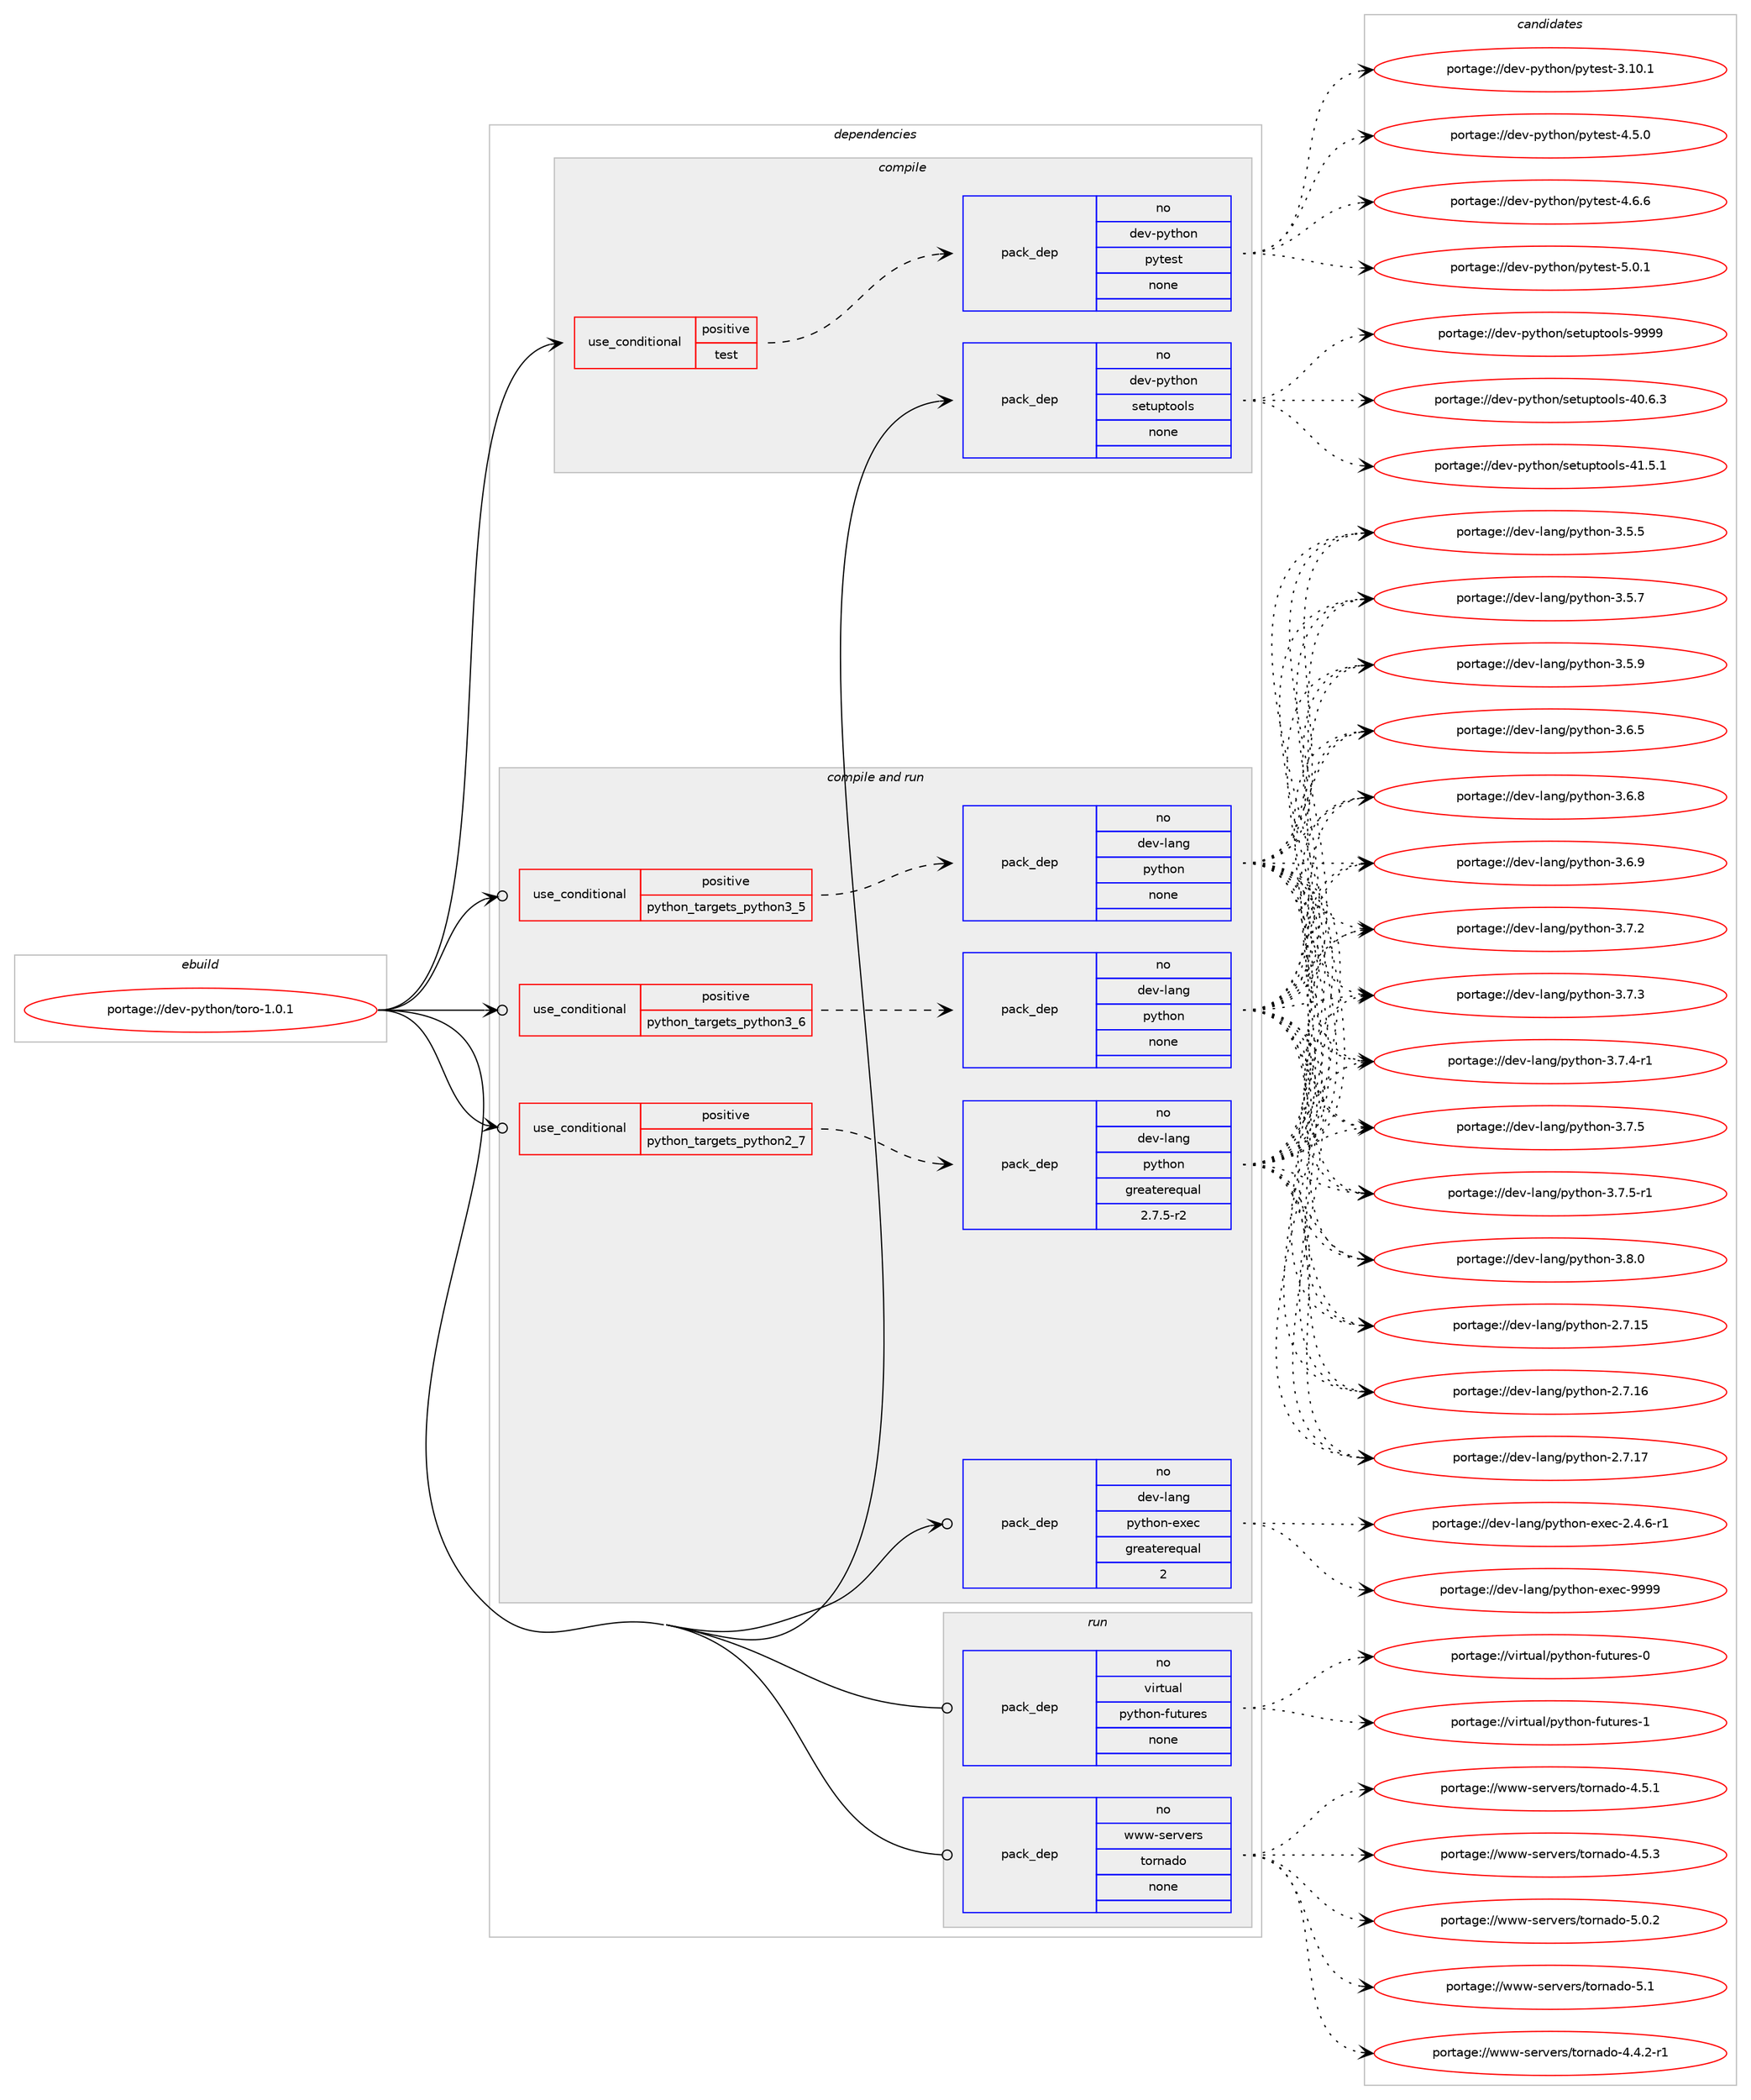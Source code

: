 digraph prolog {

# *************
# Graph options
# *************

newrank=true;
concentrate=true;
compound=true;
graph [rankdir=LR,fontname=Helvetica,fontsize=10,ranksep=1.5];#, ranksep=2.5, nodesep=0.2];
edge  [arrowhead=vee];
node  [fontname=Helvetica,fontsize=10];

# **********
# The ebuild
# **********

subgraph cluster_leftcol {
color=gray;
rank=same;
label=<<i>ebuild</i>>;
id [label="portage://dev-python/toro-1.0.1", color=red, width=4, href="../dev-python/toro-1.0.1.svg"];
}

# ****************
# The dependencies
# ****************

subgraph cluster_midcol {
color=gray;
label=<<i>dependencies</i>>;
subgraph cluster_compile {
fillcolor="#eeeeee";
style=filled;
label=<<i>compile</i>>;
subgraph cond39865 {
dependency176033 [label=<<TABLE BORDER="0" CELLBORDER="1" CELLSPACING="0" CELLPADDING="4"><TR><TD ROWSPAN="3" CELLPADDING="10">use_conditional</TD></TR><TR><TD>positive</TD></TR><TR><TD>test</TD></TR></TABLE>>, shape=none, color=red];
subgraph pack132764 {
dependency176034 [label=<<TABLE BORDER="0" CELLBORDER="1" CELLSPACING="0" CELLPADDING="4" WIDTH="220"><TR><TD ROWSPAN="6" CELLPADDING="30">pack_dep</TD></TR><TR><TD WIDTH="110">no</TD></TR><TR><TD>dev-python</TD></TR><TR><TD>pytest</TD></TR><TR><TD>none</TD></TR><TR><TD></TD></TR></TABLE>>, shape=none, color=blue];
}
dependency176033:e -> dependency176034:w [weight=20,style="dashed",arrowhead="vee"];
}
id:e -> dependency176033:w [weight=20,style="solid",arrowhead="vee"];
subgraph pack132765 {
dependency176035 [label=<<TABLE BORDER="0" CELLBORDER="1" CELLSPACING="0" CELLPADDING="4" WIDTH="220"><TR><TD ROWSPAN="6" CELLPADDING="30">pack_dep</TD></TR><TR><TD WIDTH="110">no</TD></TR><TR><TD>dev-python</TD></TR><TR><TD>setuptools</TD></TR><TR><TD>none</TD></TR><TR><TD></TD></TR></TABLE>>, shape=none, color=blue];
}
id:e -> dependency176035:w [weight=20,style="solid",arrowhead="vee"];
}
subgraph cluster_compileandrun {
fillcolor="#eeeeee";
style=filled;
label=<<i>compile and run</i>>;
subgraph cond39866 {
dependency176036 [label=<<TABLE BORDER="0" CELLBORDER="1" CELLSPACING="0" CELLPADDING="4"><TR><TD ROWSPAN="3" CELLPADDING="10">use_conditional</TD></TR><TR><TD>positive</TD></TR><TR><TD>python_targets_python2_7</TD></TR></TABLE>>, shape=none, color=red];
subgraph pack132766 {
dependency176037 [label=<<TABLE BORDER="0" CELLBORDER="1" CELLSPACING="0" CELLPADDING="4" WIDTH="220"><TR><TD ROWSPAN="6" CELLPADDING="30">pack_dep</TD></TR><TR><TD WIDTH="110">no</TD></TR><TR><TD>dev-lang</TD></TR><TR><TD>python</TD></TR><TR><TD>greaterequal</TD></TR><TR><TD>2.7.5-r2</TD></TR></TABLE>>, shape=none, color=blue];
}
dependency176036:e -> dependency176037:w [weight=20,style="dashed",arrowhead="vee"];
}
id:e -> dependency176036:w [weight=20,style="solid",arrowhead="odotvee"];
subgraph cond39867 {
dependency176038 [label=<<TABLE BORDER="0" CELLBORDER="1" CELLSPACING="0" CELLPADDING="4"><TR><TD ROWSPAN="3" CELLPADDING="10">use_conditional</TD></TR><TR><TD>positive</TD></TR><TR><TD>python_targets_python3_5</TD></TR></TABLE>>, shape=none, color=red];
subgraph pack132767 {
dependency176039 [label=<<TABLE BORDER="0" CELLBORDER="1" CELLSPACING="0" CELLPADDING="4" WIDTH="220"><TR><TD ROWSPAN="6" CELLPADDING="30">pack_dep</TD></TR><TR><TD WIDTH="110">no</TD></TR><TR><TD>dev-lang</TD></TR><TR><TD>python</TD></TR><TR><TD>none</TD></TR><TR><TD></TD></TR></TABLE>>, shape=none, color=blue];
}
dependency176038:e -> dependency176039:w [weight=20,style="dashed",arrowhead="vee"];
}
id:e -> dependency176038:w [weight=20,style="solid",arrowhead="odotvee"];
subgraph cond39868 {
dependency176040 [label=<<TABLE BORDER="0" CELLBORDER="1" CELLSPACING="0" CELLPADDING="4"><TR><TD ROWSPAN="3" CELLPADDING="10">use_conditional</TD></TR><TR><TD>positive</TD></TR><TR><TD>python_targets_python3_6</TD></TR></TABLE>>, shape=none, color=red];
subgraph pack132768 {
dependency176041 [label=<<TABLE BORDER="0" CELLBORDER="1" CELLSPACING="0" CELLPADDING="4" WIDTH="220"><TR><TD ROWSPAN="6" CELLPADDING="30">pack_dep</TD></TR><TR><TD WIDTH="110">no</TD></TR><TR><TD>dev-lang</TD></TR><TR><TD>python</TD></TR><TR><TD>none</TD></TR><TR><TD></TD></TR></TABLE>>, shape=none, color=blue];
}
dependency176040:e -> dependency176041:w [weight=20,style="dashed",arrowhead="vee"];
}
id:e -> dependency176040:w [weight=20,style="solid",arrowhead="odotvee"];
subgraph pack132769 {
dependency176042 [label=<<TABLE BORDER="0" CELLBORDER="1" CELLSPACING="0" CELLPADDING="4" WIDTH="220"><TR><TD ROWSPAN="6" CELLPADDING="30">pack_dep</TD></TR><TR><TD WIDTH="110">no</TD></TR><TR><TD>dev-lang</TD></TR><TR><TD>python-exec</TD></TR><TR><TD>greaterequal</TD></TR><TR><TD>2</TD></TR></TABLE>>, shape=none, color=blue];
}
id:e -> dependency176042:w [weight=20,style="solid",arrowhead="odotvee"];
}
subgraph cluster_run {
fillcolor="#eeeeee";
style=filled;
label=<<i>run</i>>;
subgraph pack132770 {
dependency176043 [label=<<TABLE BORDER="0" CELLBORDER="1" CELLSPACING="0" CELLPADDING="4" WIDTH="220"><TR><TD ROWSPAN="6" CELLPADDING="30">pack_dep</TD></TR><TR><TD WIDTH="110">no</TD></TR><TR><TD>virtual</TD></TR><TR><TD>python-futures</TD></TR><TR><TD>none</TD></TR><TR><TD></TD></TR></TABLE>>, shape=none, color=blue];
}
id:e -> dependency176043:w [weight=20,style="solid",arrowhead="odot"];
subgraph pack132771 {
dependency176044 [label=<<TABLE BORDER="0" CELLBORDER="1" CELLSPACING="0" CELLPADDING="4" WIDTH="220"><TR><TD ROWSPAN="6" CELLPADDING="30">pack_dep</TD></TR><TR><TD WIDTH="110">no</TD></TR><TR><TD>www-servers</TD></TR><TR><TD>tornado</TD></TR><TR><TD>none</TD></TR><TR><TD></TD></TR></TABLE>>, shape=none, color=blue];
}
id:e -> dependency176044:w [weight=20,style="solid",arrowhead="odot"];
}
}

# **************
# The candidates
# **************

subgraph cluster_choices {
rank=same;
color=gray;
label=<<i>candidates</i>>;

subgraph choice132764 {
color=black;
nodesep=1;
choiceportage100101118451121211161041111104711212111610111511645514649484649 [label="portage://dev-python/pytest-3.10.1", color=red, width=4,href="../dev-python/pytest-3.10.1.svg"];
choiceportage1001011184511212111610411111047112121116101115116455246534648 [label="portage://dev-python/pytest-4.5.0", color=red, width=4,href="../dev-python/pytest-4.5.0.svg"];
choiceportage1001011184511212111610411111047112121116101115116455246544654 [label="portage://dev-python/pytest-4.6.6", color=red, width=4,href="../dev-python/pytest-4.6.6.svg"];
choiceportage1001011184511212111610411111047112121116101115116455346484649 [label="portage://dev-python/pytest-5.0.1", color=red, width=4,href="../dev-python/pytest-5.0.1.svg"];
dependency176034:e -> choiceportage100101118451121211161041111104711212111610111511645514649484649:w [style=dotted,weight="100"];
dependency176034:e -> choiceportage1001011184511212111610411111047112121116101115116455246534648:w [style=dotted,weight="100"];
dependency176034:e -> choiceportage1001011184511212111610411111047112121116101115116455246544654:w [style=dotted,weight="100"];
dependency176034:e -> choiceportage1001011184511212111610411111047112121116101115116455346484649:w [style=dotted,weight="100"];
}
subgraph choice132765 {
color=black;
nodesep=1;
choiceportage100101118451121211161041111104711510111611711211611111110811545524846544651 [label="portage://dev-python/setuptools-40.6.3", color=red, width=4,href="../dev-python/setuptools-40.6.3.svg"];
choiceportage100101118451121211161041111104711510111611711211611111110811545524946534649 [label="portage://dev-python/setuptools-41.5.1", color=red, width=4,href="../dev-python/setuptools-41.5.1.svg"];
choiceportage10010111845112121116104111110471151011161171121161111111081154557575757 [label="portage://dev-python/setuptools-9999", color=red, width=4,href="../dev-python/setuptools-9999.svg"];
dependency176035:e -> choiceportage100101118451121211161041111104711510111611711211611111110811545524846544651:w [style=dotted,weight="100"];
dependency176035:e -> choiceportage100101118451121211161041111104711510111611711211611111110811545524946534649:w [style=dotted,weight="100"];
dependency176035:e -> choiceportage10010111845112121116104111110471151011161171121161111111081154557575757:w [style=dotted,weight="100"];
}
subgraph choice132766 {
color=black;
nodesep=1;
choiceportage10010111845108971101034711212111610411111045504655464953 [label="portage://dev-lang/python-2.7.15", color=red, width=4,href="../dev-lang/python-2.7.15.svg"];
choiceportage10010111845108971101034711212111610411111045504655464954 [label="portage://dev-lang/python-2.7.16", color=red, width=4,href="../dev-lang/python-2.7.16.svg"];
choiceportage10010111845108971101034711212111610411111045504655464955 [label="portage://dev-lang/python-2.7.17", color=red, width=4,href="../dev-lang/python-2.7.17.svg"];
choiceportage100101118451089711010347112121116104111110455146534653 [label="portage://dev-lang/python-3.5.5", color=red, width=4,href="../dev-lang/python-3.5.5.svg"];
choiceportage100101118451089711010347112121116104111110455146534655 [label="portage://dev-lang/python-3.5.7", color=red, width=4,href="../dev-lang/python-3.5.7.svg"];
choiceportage100101118451089711010347112121116104111110455146534657 [label="portage://dev-lang/python-3.5.9", color=red, width=4,href="../dev-lang/python-3.5.9.svg"];
choiceportage100101118451089711010347112121116104111110455146544653 [label="portage://dev-lang/python-3.6.5", color=red, width=4,href="../dev-lang/python-3.6.5.svg"];
choiceportage100101118451089711010347112121116104111110455146544656 [label="portage://dev-lang/python-3.6.8", color=red, width=4,href="../dev-lang/python-3.6.8.svg"];
choiceportage100101118451089711010347112121116104111110455146544657 [label="portage://dev-lang/python-3.6.9", color=red, width=4,href="../dev-lang/python-3.6.9.svg"];
choiceportage100101118451089711010347112121116104111110455146554650 [label="portage://dev-lang/python-3.7.2", color=red, width=4,href="../dev-lang/python-3.7.2.svg"];
choiceportage100101118451089711010347112121116104111110455146554651 [label="portage://dev-lang/python-3.7.3", color=red, width=4,href="../dev-lang/python-3.7.3.svg"];
choiceportage1001011184510897110103471121211161041111104551465546524511449 [label="portage://dev-lang/python-3.7.4-r1", color=red, width=4,href="../dev-lang/python-3.7.4-r1.svg"];
choiceportage100101118451089711010347112121116104111110455146554653 [label="portage://dev-lang/python-3.7.5", color=red, width=4,href="../dev-lang/python-3.7.5.svg"];
choiceportage1001011184510897110103471121211161041111104551465546534511449 [label="portage://dev-lang/python-3.7.5-r1", color=red, width=4,href="../dev-lang/python-3.7.5-r1.svg"];
choiceportage100101118451089711010347112121116104111110455146564648 [label="portage://dev-lang/python-3.8.0", color=red, width=4,href="../dev-lang/python-3.8.0.svg"];
dependency176037:e -> choiceportage10010111845108971101034711212111610411111045504655464953:w [style=dotted,weight="100"];
dependency176037:e -> choiceportage10010111845108971101034711212111610411111045504655464954:w [style=dotted,weight="100"];
dependency176037:e -> choiceportage10010111845108971101034711212111610411111045504655464955:w [style=dotted,weight="100"];
dependency176037:e -> choiceportage100101118451089711010347112121116104111110455146534653:w [style=dotted,weight="100"];
dependency176037:e -> choiceportage100101118451089711010347112121116104111110455146534655:w [style=dotted,weight="100"];
dependency176037:e -> choiceportage100101118451089711010347112121116104111110455146534657:w [style=dotted,weight="100"];
dependency176037:e -> choiceportage100101118451089711010347112121116104111110455146544653:w [style=dotted,weight="100"];
dependency176037:e -> choiceportage100101118451089711010347112121116104111110455146544656:w [style=dotted,weight="100"];
dependency176037:e -> choiceportage100101118451089711010347112121116104111110455146544657:w [style=dotted,weight="100"];
dependency176037:e -> choiceportage100101118451089711010347112121116104111110455146554650:w [style=dotted,weight="100"];
dependency176037:e -> choiceportage100101118451089711010347112121116104111110455146554651:w [style=dotted,weight="100"];
dependency176037:e -> choiceportage1001011184510897110103471121211161041111104551465546524511449:w [style=dotted,weight="100"];
dependency176037:e -> choiceportage100101118451089711010347112121116104111110455146554653:w [style=dotted,weight="100"];
dependency176037:e -> choiceportage1001011184510897110103471121211161041111104551465546534511449:w [style=dotted,weight="100"];
dependency176037:e -> choiceportage100101118451089711010347112121116104111110455146564648:w [style=dotted,weight="100"];
}
subgraph choice132767 {
color=black;
nodesep=1;
choiceportage10010111845108971101034711212111610411111045504655464953 [label="portage://dev-lang/python-2.7.15", color=red, width=4,href="../dev-lang/python-2.7.15.svg"];
choiceportage10010111845108971101034711212111610411111045504655464954 [label="portage://dev-lang/python-2.7.16", color=red, width=4,href="../dev-lang/python-2.7.16.svg"];
choiceportage10010111845108971101034711212111610411111045504655464955 [label="portage://dev-lang/python-2.7.17", color=red, width=4,href="../dev-lang/python-2.7.17.svg"];
choiceportage100101118451089711010347112121116104111110455146534653 [label="portage://dev-lang/python-3.5.5", color=red, width=4,href="../dev-lang/python-3.5.5.svg"];
choiceportage100101118451089711010347112121116104111110455146534655 [label="portage://dev-lang/python-3.5.7", color=red, width=4,href="../dev-lang/python-3.5.7.svg"];
choiceportage100101118451089711010347112121116104111110455146534657 [label="portage://dev-lang/python-3.5.9", color=red, width=4,href="../dev-lang/python-3.5.9.svg"];
choiceportage100101118451089711010347112121116104111110455146544653 [label="portage://dev-lang/python-3.6.5", color=red, width=4,href="../dev-lang/python-3.6.5.svg"];
choiceportage100101118451089711010347112121116104111110455146544656 [label="portage://dev-lang/python-3.6.8", color=red, width=4,href="../dev-lang/python-3.6.8.svg"];
choiceportage100101118451089711010347112121116104111110455146544657 [label="portage://dev-lang/python-3.6.9", color=red, width=4,href="../dev-lang/python-3.6.9.svg"];
choiceportage100101118451089711010347112121116104111110455146554650 [label="portage://dev-lang/python-3.7.2", color=red, width=4,href="../dev-lang/python-3.7.2.svg"];
choiceportage100101118451089711010347112121116104111110455146554651 [label="portage://dev-lang/python-3.7.3", color=red, width=4,href="../dev-lang/python-3.7.3.svg"];
choiceportage1001011184510897110103471121211161041111104551465546524511449 [label="portage://dev-lang/python-3.7.4-r1", color=red, width=4,href="../dev-lang/python-3.7.4-r1.svg"];
choiceportage100101118451089711010347112121116104111110455146554653 [label="portage://dev-lang/python-3.7.5", color=red, width=4,href="../dev-lang/python-3.7.5.svg"];
choiceportage1001011184510897110103471121211161041111104551465546534511449 [label="portage://dev-lang/python-3.7.5-r1", color=red, width=4,href="../dev-lang/python-3.7.5-r1.svg"];
choiceportage100101118451089711010347112121116104111110455146564648 [label="portage://dev-lang/python-3.8.0", color=red, width=4,href="../dev-lang/python-3.8.0.svg"];
dependency176039:e -> choiceportage10010111845108971101034711212111610411111045504655464953:w [style=dotted,weight="100"];
dependency176039:e -> choiceportage10010111845108971101034711212111610411111045504655464954:w [style=dotted,weight="100"];
dependency176039:e -> choiceportage10010111845108971101034711212111610411111045504655464955:w [style=dotted,weight="100"];
dependency176039:e -> choiceportage100101118451089711010347112121116104111110455146534653:w [style=dotted,weight="100"];
dependency176039:e -> choiceportage100101118451089711010347112121116104111110455146534655:w [style=dotted,weight="100"];
dependency176039:e -> choiceportage100101118451089711010347112121116104111110455146534657:w [style=dotted,weight="100"];
dependency176039:e -> choiceportage100101118451089711010347112121116104111110455146544653:w [style=dotted,weight="100"];
dependency176039:e -> choiceportage100101118451089711010347112121116104111110455146544656:w [style=dotted,weight="100"];
dependency176039:e -> choiceportage100101118451089711010347112121116104111110455146544657:w [style=dotted,weight="100"];
dependency176039:e -> choiceportage100101118451089711010347112121116104111110455146554650:w [style=dotted,weight="100"];
dependency176039:e -> choiceportage100101118451089711010347112121116104111110455146554651:w [style=dotted,weight="100"];
dependency176039:e -> choiceportage1001011184510897110103471121211161041111104551465546524511449:w [style=dotted,weight="100"];
dependency176039:e -> choiceportage100101118451089711010347112121116104111110455146554653:w [style=dotted,weight="100"];
dependency176039:e -> choiceportage1001011184510897110103471121211161041111104551465546534511449:w [style=dotted,weight="100"];
dependency176039:e -> choiceportage100101118451089711010347112121116104111110455146564648:w [style=dotted,weight="100"];
}
subgraph choice132768 {
color=black;
nodesep=1;
choiceportage10010111845108971101034711212111610411111045504655464953 [label="portage://dev-lang/python-2.7.15", color=red, width=4,href="../dev-lang/python-2.7.15.svg"];
choiceportage10010111845108971101034711212111610411111045504655464954 [label="portage://dev-lang/python-2.7.16", color=red, width=4,href="../dev-lang/python-2.7.16.svg"];
choiceportage10010111845108971101034711212111610411111045504655464955 [label="portage://dev-lang/python-2.7.17", color=red, width=4,href="../dev-lang/python-2.7.17.svg"];
choiceportage100101118451089711010347112121116104111110455146534653 [label="portage://dev-lang/python-3.5.5", color=red, width=4,href="../dev-lang/python-3.5.5.svg"];
choiceportage100101118451089711010347112121116104111110455146534655 [label="portage://dev-lang/python-3.5.7", color=red, width=4,href="../dev-lang/python-3.5.7.svg"];
choiceportage100101118451089711010347112121116104111110455146534657 [label="portage://dev-lang/python-3.5.9", color=red, width=4,href="../dev-lang/python-3.5.9.svg"];
choiceportage100101118451089711010347112121116104111110455146544653 [label="portage://dev-lang/python-3.6.5", color=red, width=4,href="../dev-lang/python-3.6.5.svg"];
choiceportage100101118451089711010347112121116104111110455146544656 [label="portage://dev-lang/python-3.6.8", color=red, width=4,href="../dev-lang/python-3.6.8.svg"];
choiceportage100101118451089711010347112121116104111110455146544657 [label="portage://dev-lang/python-3.6.9", color=red, width=4,href="../dev-lang/python-3.6.9.svg"];
choiceportage100101118451089711010347112121116104111110455146554650 [label="portage://dev-lang/python-3.7.2", color=red, width=4,href="../dev-lang/python-3.7.2.svg"];
choiceportage100101118451089711010347112121116104111110455146554651 [label="portage://dev-lang/python-3.7.3", color=red, width=4,href="../dev-lang/python-3.7.3.svg"];
choiceportage1001011184510897110103471121211161041111104551465546524511449 [label="portage://dev-lang/python-3.7.4-r1", color=red, width=4,href="../dev-lang/python-3.7.4-r1.svg"];
choiceportage100101118451089711010347112121116104111110455146554653 [label="portage://dev-lang/python-3.7.5", color=red, width=4,href="../dev-lang/python-3.7.5.svg"];
choiceportage1001011184510897110103471121211161041111104551465546534511449 [label="portage://dev-lang/python-3.7.5-r1", color=red, width=4,href="../dev-lang/python-3.7.5-r1.svg"];
choiceportage100101118451089711010347112121116104111110455146564648 [label="portage://dev-lang/python-3.8.0", color=red, width=4,href="../dev-lang/python-3.8.0.svg"];
dependency176041:e -> choiceportage10010111845108971101034711212111610411111045504655464953:w [style=dotted,weight="100"];
dependency176041:e -> choiceportage10010111845108971101034711212111610411111045504655464954:w [style=dotted,weight="100"];
dependency176041:e -> choiceportage10010111845108971101034711212111610411111045504655464955:w [style=dotted,weight="100"];
dependency176041:e -> choiceportage100101118451089711010347112121116104111110455146534653:w [style=dotted,weight="100"];
dependency176041:e -> choiceportage100101118451089711010347112121116104111110455146534655:w [style=dotted,weight="100"];
dependency176041:e -> choiceportage100101118451089711010347112121116104111110455146534657:w [style=dotted,weight="100"];
dependency176041:e -> choiceportage100101118451089711010347112121116104111110455146544653:w [style=dotted,weight="100"];
dependency176041:e -> choiceportage100101118451089711010347112121116104111110455146544656:w [style=dotted,weight="100"];
dependency176041:e -> choiceportage100101118451089711010347112121116104111110455146544657:w [style=dotted,weight="100"];
dependency176041:e -> choiceportage100101118451089711010347112121116104111110455146554650:w [style=dotted,weight="100"];
dependency176041:e -> choiceportage100101118451089711010347112121116104111110455146554651:w [style=dotted,weight="100"];
dependency176041:e -> choiceportage1001011184510897110103471121211161041111104551465546524511449:w [style=dotted,weight="100"];
dependency176041:e -> choiceportage100101118451089711010347112121116104111110455146554653:w [style=dotted,weight="100"];
dependency176041:e -> choiceportage1001011184510897110103471121211161041111104551465546534511449:w [style=dotted,weight="100"];
dependency176041:e -> choiceportage100101118451089711010347112121116104111110455146564648:w [style=dotted,weight="100"];
}
subgraph choice132769 {
color=black;
nodesep=1;
choiceportage10010111845108971101034711212111610411111045101120101994550465246544511449 [label="portage://dev-lang/python-exec-2.4.6-r1", color=red, width=4,href="../dev-lang/python-exec-2.4.6-r1.svg"];
choiceportage10010111845108971101034711212111610411111045101120101994557575757 [label="portage://dev-lang/python-exec-9999", color=red, width=4,href="../dev-lang/python-exec-9999.svg"];
dependency176042:e -> choiceportage10010111845108971101034711212111610411111045101120101994550465246544511449:w [style=dotted,weight="100"];
dependency176042:e -> choiceportage10010111845108971101034711212111610411111045101120101994557575757:w [style=dotted,weight="100"];
}
subgraph choice132770 {
color=black;
nodesep=1;
choiceportage1181051141161179710847112121116104111110451021171161171141011154548 [label="portage://virtual/python-futures-0", color=red, width=4,href="../virtual/python-futures-0.svg"];
choiceportage1181051141161179710847112121116104111110451021171161171141011154549 [label="portage://virtual/python-futures-1", color=red, width=4,href="../virtual/python-futures-1.svg"];
dependency176043:e -> choiceportage1181051141161179710847112121116104111110451021171161171141011154548:w [style=dotted,weight="100"];
dependency176043:e -> choiceportage1181051141161179710847112121116104111110451021171161171141011154549:w [style=dotted,weight="100"];
}
subgraph choice132771 {
color=black;
nodesep=1;
choiceportage1191191194511510111411810111411547116111114110971001114552465246504511449 [label="portage://www-servers/tornado-4.4.2-r1", color=red, width=4,href="../www-servers/tornado-4.4.2-r1.svg"];
choiceportage119119119451151011141181011141154711611111411097100111455246534649 [label="portage://www-servers/tornado-4.5.1", color=red, width=4,href="../www-servers/tornado-4.5.1.svg"];
choiceportage119119119451151011141181011141154711611111411097100111455246534651 [label="portage://www-servers/tornado-4.5.3", color=red, width=4,href="../www-servers/tornado-4.5.3.svg"];
choiceportage119119119451151011141181011141154711611111411097100111455346484650 [label="portage://www-servers/tornado-5.0.2", color=red, width=4,href="../www-servers/tornado-5.0.2.svg"];
choiceportage11911911945115101114118101114115471161111141109710011145534649 [label="portage://www-servers/tornado-5.1", color=red, width=4,href="../www-servers/tornado-5.1.svg"];
dependency176044:e -> choiceportage1191191194511510111411810111411547116111114110971001114552465246504511449:w [style=dotted,weight="100"];
dependency176044:e -> choiceportage119119119451151011141181011141154711611111411097100111455246534649:w [style=dotted,weight="100"];
dependency176044:e -> choiceportage119119119451151011141181011141154711611111411097100111455246534651:w [style=dotted,weight="100"];
dependency176044:e -> choiceportage119119119451151011141181011141154711611111411097100111455346484650:w [style=dotted,weight="100"];
dependency176044:e -> choiceportage11911911945115101114118101114115471161111141109710011145534649:w [style=dotted,weight="100"];
}
}

}
